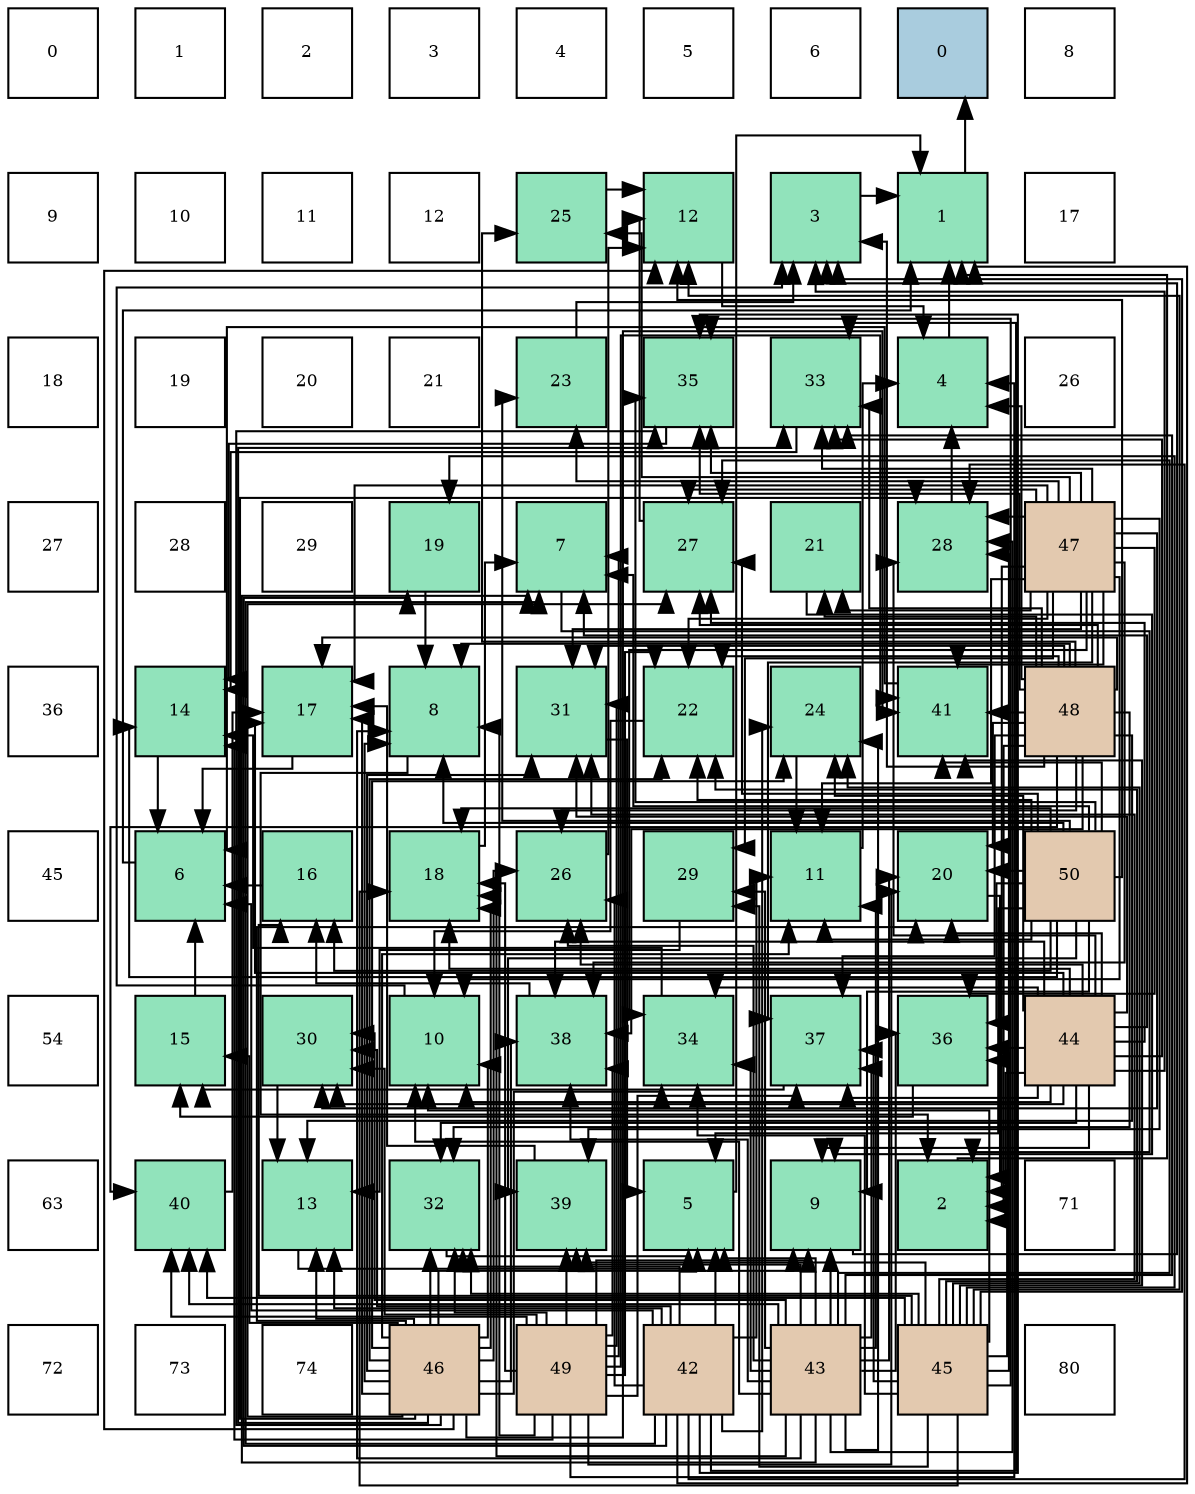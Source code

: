 digraph layout{
 rankdir=TB;
 splines=ortho;
 node [style=filled shape=square fixedsize=true width=0.6];
0[label="0", fontsize=8, fillcolor="#ffffff"];
1[label="1", fontsize=8, fillcolor="#ffffff"];
2[label="2", fontsize=8, fillcolor="#ffffff"];
3[label="3", fontsize=8, fillcolor="#ffffff"];
4[label="4", fontsize=8, fillcolor="#ffffff"];
5[label="5", fontsize=8, fillcolor="#ffffff"];
6[label="6", fontsize=8, fillcolor="#ffffff"];
7[label="0", fontsize=8, fillcolor="#a9ccde"];
8[label="8", fontsize=8, fillcolor="#ffffff"];
9[label="9", fontsize=8, fillcolor="#ffffff"];
10[label="10", fontsize=8, fillcolor="#ffffff"];
11[label="11", fontsize=8, fillcolor="#ffffff"];
12[label="12", fontsize=8, fillcolor="#ffffff"];
13[label="25", fontsize=8, fillcolor="#91e3bb"];
14[label="12", fontsize=8, fillcolor="#91e3bb"];
15[label="3", fontsize=8, fillcolor="#91e3bb"];
16[label="1", fontsize=8, fillcolor="#91e3bb"];
17[label="17", fontsize=8, fillcolor="#ffffff"];
18[label="18", fontsize=8, fillcolor="#ffffff"];
19[label="19", fontsize=8, fillcolor="#ffffff"];
20[label="20", fontsize=8, fillcolor="#ffffff"];
21[label="21", fontsize=8, fillcolor="#ffffff"];
22[label="23", fontsize=8, fillcolor="#91e3bb"];
23[label="35", fontsize=8, fillcolor="#91e3bb"];
24[label="33", fontsize=8, fillcolor="#91e3bb"];
25[label="4", fontsize=8, fillcolor="#91e3bb"];
26[label="26", fontsize=8, fillcolor="#ffffff"];
27[label="27", fontsize=8, fillcolor="#ffffff"];
28[label="28", fontsize=8, fillcolor="#ffffff"];
29[label="29", fontsize=8, fillcolor="#ffffff"];
30[label="19", fontsize=8, fillcolor="#91e3bb"];
31[label="7", fontsize=8, fillcolor="#91e3bb"];
32[label="27", fontsize=8, fillcolor="#91e3bb"];
33[label="21", fontsize=8, fillcolor="#91e3bb"];
34[label="28", fontsize=8, fillcolor="#91e3bb"];
35[label="47", fontsize=8, fillcolor="#e3c9af"];
36[label="36", fontsize=8, fillcolor="#ffffff"];
37[label="14", fontsize=8, fillcolor="#91e3bb"];
38[label="17", fontsize=8, fillcolor="#91e3bb"];
39[label="8", fontsize=8, fillcolor="#91e3bb"];
40[label="31", fontsize=8, fillcolor="#91e3bb"];
41[label="22", fontsize=8, fillcolor="#91e3bb"];
42[label="24", fontsize=8, fillcolor="#91e3bb"];
43[label="41", fontsize=8, fillcolor="#91e3bb"];
44[label="48", fontsize=8, fillcolor="#e3c9af"];
45[label="45", fontsize=8, fillcolor="#ffffff"];
46[label="6", fontsize=8, fillcolor="#91e3bb"];
47[label="16", fontsize=8, fillcolor="#91e3bb"];
48[label="18", fontsize=8, fillcolor="#91e3bb"];
49[label="26", fontsize=8, fillcolor="#91e3bb"];
50[label="29", fontsize=8, fillcolor="#91e3bb"];
51[label="11", fontsize=8, fillcolor="#91e3bb"];
52[label="20", fontsize=8, fillcolor="#91e3bb"];
53[label="50", fontsize=8, fillcolor="#e3c9af"];
54[label="54", fontsize=8, fillcolor="#ffffff"];
55[label="15", fontsize=8, fillcolor="#91e3bb"];
56[label="30", fontsize=8, fillcolor="#91e3bb"];
57[label="10", fontsize=8, fillcolor="#91e3bb"];
58[label="38", fontsize=8, fillcolor="#91e3bb"];
59[label="34", fontsize=8, fillcolor="#91e3bb"];
60[label="37", fontsize=8, fillcolor="#91e3bb"];
61[label="36", fontsize=8, fillcolor="#91e3bb"];
62[label="44", fontsize=8, fillcolor="#e3c9af"];
63[label="63", fontsize=8, fillcolor="#ffffff"];
64[label="40", fontsize=8, fillcolor="#91e3bb"];
65[label="13", fontsize=8, fillcolor="#91e3bb"];
66[label="32", fontsize=8, fillcolor="#91e3bb"];
67[label="39", fontsize=8, fillcolor="#91e3bb"];
68[label="5", fontsize=8, fillcolor="#91e3bb"];
69[label="9", fontsize=8, fillcolor="#91e3bb"];
70[label="2", fontsize=8, fillcolor="#91e3bb"];
71[label="71", fontsize=8, fillcolor="#ffffff"];
72[label="72", fontsize=8, fillcolor="#ffffff"];
73[label="73", fontsize=8, fillcolor="#ffffff"];
74[label="74", fontsize=8, fillcolor="#ffffff"];
75[label="46", fontsize=8, fillcolor="#e3c9af"];
76[label="49", fontsize=8, fillcolor="#e3c9af"];
77[label="42", fontsize=8, fillcolor="#e3c9af"];
78[label="43", fontsize=8, fillcolor="#e3c9af"];
79[label="45", fontsize=8, fillcolor="#e3c9af"];
80[label="80", fontsize=8, fillcolor="#ffffff"];
edge [constraint=false, style=vis];16 -> 7;
70 -> 16;
15 -> 16;
25 -> 16;
68 -> 16;
46 -> 16;
31 -> 70;
39 -> 70;
69 -> 15;
57 -> 15;
51 -> 25;
14 -> 25;
65 -> 68;
37 -> 46;
55 -> 46;
47 -> 46;
38 -> 46;
48 -> 31;
30 -> 39;
52 -> 70;
33 -> 69;
41 -> 57;
22 -> 15;
42 -> 51;
13 -> 14;
49 -> 14;
32 -> 14;
34 -> 25;
50 -> 65;
56 -> 65;
40 -> 68;
66 -> 68;
24 -> 37;
59 -> 37;
23 -> 37;
61 -> 55;
60 -> 55;
58 -> 47;
67 -> 38;
64 -> 38;
43 -> 46;
77 -> 16;
77 -> 68;
77 -> 46;
77 -> 31;
77 -> 51;
77 -> 65;
77 -> 30;
77 -> 42;
77 -> 49;
77 -> 34;
77 -> 56;
77 -> 66;
77 -> 24;
77 -> 23;
78 -> 68;
78 -> 31;
78 -> 39;
78 -> 69;
78 -> 57;
78 -> 51;
78 -> 48;
78 -> 52;
78 -> 42;
78 -> 49;
78 -> 32;
78 -> 34;
78 -> 50;
78 -> 56;
78 -> 24;
78 -> 59;
78 -> 61;
78 -> 60;
78 -> 58;
78 -> 67;
78 -> 64;
62 -> 70;
62 -> 15;
62 -> 31;
62 -> 69;
62 -> 57;
62 -> 38;
62 -> 48;
62 -> 52;
62 -> 42;
62 -> 49;
62 -> 32;
62 -> 34;
62 -> 56;
62 -> 40;
62 -> 66;
62 -> 24;
62 -> 59;
62 -> 61;
62 -> 60;
62 -> 58;
79 -> 15;
79 -> 57;
79 -> 14;
79 -> 47;
79 -> 48;
79 -> 30;
79 -> 41;
79 -> 42;
79 -> 34;
79 -> 50;
79 -> 40;
79 -> 66;
79 -> 59;
79 -> 23;
79 -> 61;
79 -> 60;
79 -> 67;
79 -> 64;
79 -> 43;
75 -> 39;
75 -> 69;
75 -> 57;
75 -> 51;
75 -> 14;
75 -> 65;
75 -> 55;
75 -> 38;
75 -> 48;
75 -> 52;
75 -> 41;
75 -> 42;
75 -> 49;
75 -> 32;
75 -> 34;
75 -> 40;
75 -> 66;
75 -> 24;
75 -> 59;
75 -> 23;
75 -> 58;
75 -> 43;
35 -> 70;
35 -> 57;
35 -> 51;
35 -> 38;
35 -> 33;
35 -> 41;
35 -> 22;
35 -> 13;
35 -> 32;
35 -> 34;
35 -> 50;
35 -> 56;
35 -> 40;
35 -> 24;
35 -> 59;
35 -> 23;
35 -> 61;
35 -> 60;
35 -> 58;
35 -> 67;
35 -> 43;
44 -> 70;
44 -> 15;
44 -> 25;
44 -> 39;
44 -> 65;
44 -> 38;
44 -> 52;
44 -> 33;
44 -> 41;
44 -> 13;
44 -> 49;
44 -> 32;
44 -> 40;
44 -> 66;
44 -> 24;
44 -> 23;
44 -> 60;
44 -> 58;
44 -> 64;
44 -> 43;
76 -> 25;
76 -> 31;
76 -> 39;
76 -> 69;
76 -> 37;
76 -> 48;
76 -> 52;
76 -> 41;
76 -> 56;
76 -> 40;
76 -> 66;
76 -> 60;
76 -> 58;
76 -> 67;
76 -> 64;
76 -> 43;
53 -> 68;
53 -> 31;
53 -> 39;
53 -> 69;
53 -> 51;
53 -> 14;
53 -> 37;
53 -> 47;
53 -> 48;
53 -> 52;
53 -> 41;
53 -> 22;
53 -> 32;
53 -> 23;
53 -> 61;
53 -> 67;
53 -> 43;
edge [constraint=true, style=invis];
0 -> 9 -> 18 -> 27 -> 36 -> 45 -> 54 -> 63 -> 72;
1 -> 10 -> 19 -> 28 -> 37 -> 46 -> 55 -> 64 -> 73;
2 -> 11 -> 20 -> 29 -> 38 -> 47 -> 56 -> 65 -> 74;
3 -> 12 -> 21 -> 30 -> 39 -> 48 -> 57 -> 66 -> 75;
4 -> 13 -> 22 -> 31 -> 40 -> 49 -> 58 -> 67 -> 76;
5 -> 14 -> 23 -> 32 -> 41 -> 50 -> 59 -> 68 -> 77;
6 -> 15 -> 24 -> 33 -> 42 -> 51 -> 60 -> 69 -> 78;
7 -> 16 -> 25 -> 34 -> 43 -> 52 -> 61 -> 70 -> 79;
8 -> 17 -> 26 -> 35 -> 44 -> 53 -> 62 -> 71 -> 80;
rank = same {0 -> 1 -> 2 -> 3 -> 4 -> 5 -> 6 -> 7 -> 8};
rank = same {9 -> 10 -> 11 -> 12 -> 13 -> 14 -> 15 -> 16 -> 17};
rank = same {18 -> 19 -> 20 -> 21 -> 22 -> 23 -> 24 -> 25 -> 26};
rank = same {27 -> 28 -> 29 -> 30 -> 31 -> 32 -> 33 -> 34 -> 35};
rank = same {36 -> 37 -> 38 -> 39 -> 40 -> 41 -> 42 -> 43 -> 44};
rank = same {45 -> 46 -> 47 -> 48 -> 49 -> 50 -> 51 -> 52 -> 53};
rank = same {54 -> 55 -> 56 -> 57 -> 58 -> 59 -> 60 -> 61 -> 62};
rank = same {63 -> 64 -> 65 -> 66 -> 67 -> 68 -> 69 -> 70 -> 71};
rank = same {72 -> 73 -> 74 -> 75 -> 76 -> 77 -> 78 -> 79 -> 80};
}